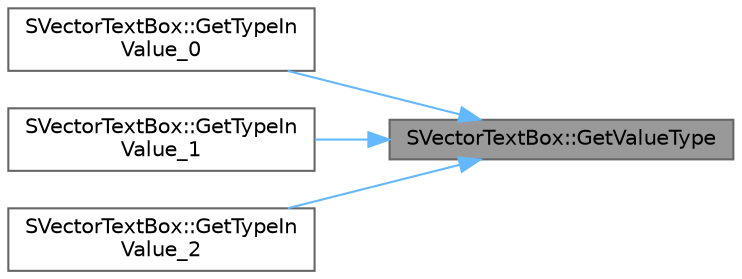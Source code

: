 digraph "SVectorTextBox::GetValueType"
{
 // INTERACTIVE_SVG=YES
 // LATEX_PDF_SIZE
  bgcolor="transparent";
  edge [fontname=Helvetica,fontsize=10,labelfontname=Helvetica,labelfontsize=10];
  node [fontname=Helvetica,fontsize=10,shape=box,height=0.2,width=0.4];
  rankdir="RL";
  Node1 [id="Node000001",label="SVectorTextBox::GetValueType",height=0.2,width=0.4,color="gray40", fillcolor="grey60", style="filled", fontcolor="black",tooltip=" "];
  Node1 -> Node2 [id="edge1_Node000001_Node000002",dir="back",color="steelblue1",style="solid",tooltip=" "];
  Node2 [id="Node000002",label="SVectorTextBox::GetTypeIn\lValue_0",height=0.2,width=0.4,color="grey40", fillcolor="white", style="filled",URL="$db/d72/classSVectorTextBox.html#a8791e19f0c9c9867e7b60248388b9bca",tooltip=" "];
  Node1 -> Node3 [id="edge2_Node000001_Node000003",dir="back",color="steelblue1",style="solid",tooltip=" "];
  Node3 [id="Node000003",label="SVectorTextBox::GetTypeIn\lValue_1",height=0.2,width=0.4,color="grey40", fillcolor="white", style="filled",URL="$db/d72/classSVectorTextBox.html#ae07e045dc64a1c89c651eb72baf70b18",tooltip=" "];
  Node1 -> Node4 [id="edge3_Node000001_Node000004",dir="back",color="steelblue1",style="solid",tooltip=" "];
  Node4 [id="Node000004",label="SVectorTextBox::GetTypeIn\lValue_2",height=0.2,width=0.4,color="grey40", fillcolor="white", style="filled",URL="$db/d72/classSVectorTextBox.html#aa80386fac3cfe8df39896a6ba1d01648",tooltip=" "];
}
